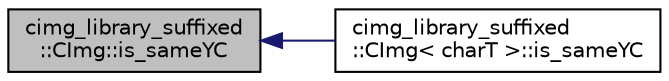 digraph "cimg_library_suffixed::CImg::is_sameYC"
{
  edge [fontname="Helvetica",fontsize="10",labelfontname="Helvetica",labelfontsize="10"];
  node [fontname="Helvetica",fontsize="10",shape=record];
  rankdir="LR";
  Node1 [label="cimg_library_suffixed\l::CImg::is_sameYC",height=0.2,width=0.4,color="black", fillcolor="grey75", style="filled" fontcolor="black"];
  Node1 -> Node2 [dir="back",color="midnightblue",fontsize="10",style="solid",fontname="Helvetica"];
  Node2 [label="cimg_library_suffixed\l::CImg\< charT \>::is_sameYC",height=0.2,width=0.4,color="black", fillcolor="white", style="filled",URL="$structcimg__library__suffixed_1_1_c_img.html#a828b478747b2a2f5149b1f38641278ac",tooltip="Test if image height and spectrum are the same as that of another image."];
}
